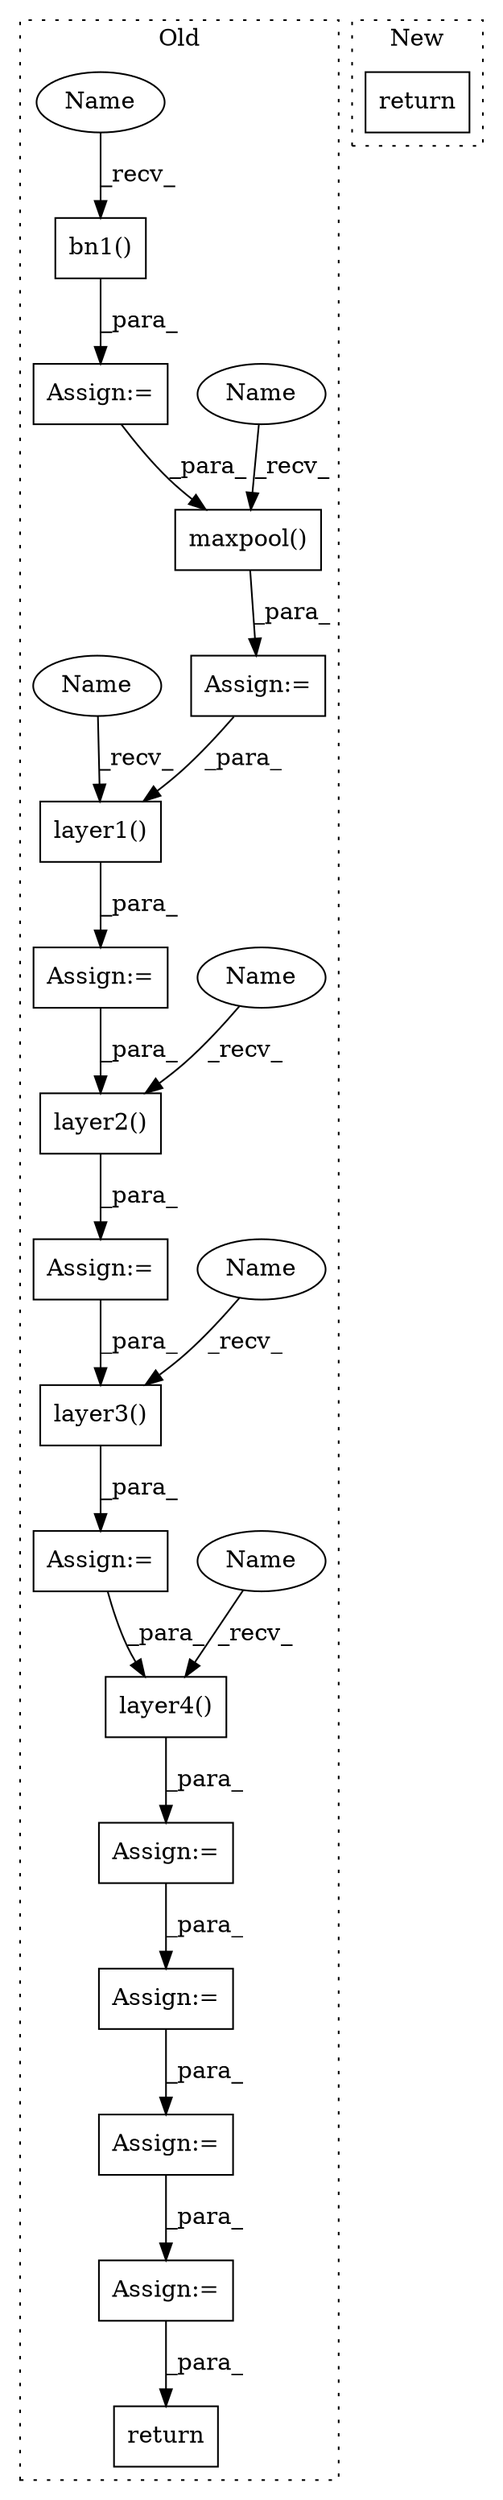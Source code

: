 digraph G {
subgraph cluster0 {
1 [label="layer4()" a="75" s="7359,7372" l="12,1" shape="box"];
3 [label="layer2()" a="75" s="7305,7318" l="12,1" shape="box"];
4 [label="layer3()" a="75" s="7332,7345" l="12,1" shape="box"];
5 [label="Assign:=" a="68" s="7302" l="3" shape="box"];
6 [label="Assign:=" a="68" s="7384" l="3" shape="box"];
7 [label="Assign:=" a="68" s="7329" l="3" shape="box"];
8 [label="Assign:=" a="68" s="7198" l="3" shape="box"];
9 [label="return" a="93" s="7479" l="7" shape="box"];
10 [label="bn1()" a="75" s="7201,7211" l="9,1" shape="box"];
11 [label="layer1()" a="75" s="7278,7291" l="12,1" shape="box"];
12 [label="Assign:=" a="68" s="7247" l="3" shape="box"];
13 [label="Assign:=" a="68" s="7356" l="3" shape="box"];
14 [label="Assign:=" a="68" s="7412" l="3" shape="box"];
15 [label="Assign:=" a="68" s="7275" l="3" shape="box"];
16 [label="Assign:=" a="68" s="7455" l="3" shape="box"];
17 [label="maxpool()" a="75" s="7250,7264" l="13,1" shape="box"];
18 [label="Name" a="87" s="7250" l="4" shape="ellipse"];
19 [label="Name" a="87" s="7305" l="4" shape="ellipse"];
20 [label="Name" a="87" s="7332" l="4" shape="ellipse"];
21 [label="Name" a="87" s="7201" l="4" shape="ellipse"];
22 [label="Name" a="87" s="7359" l="4" shape="ellipse"];
23 [label="Name" a="87" s="7278" l="4" shape="ellipse"];
label = "Old";
style="dotted";
}
subgraph cluster1 {
2 [label="return" a="93" s="6199" l="7" shape="box"];
label = "New";
style="dotted";
}
1 -> 13 [label="_para_"];
3 -> 5 [label="_para_"];
4 -> 7 [label="_para_"];
5 -> 4 [label="_para_"];
6 -> 14 [label="_para_"];
7 -> 1 [label="_para_"];
8 -> 17 [label="_para_"];
10 -> 8 [label="_para_"];
11 -> 15 [label="_para_"];
12 -> 11 [label="_para_"];
13 -> 6 [label="_para_"];
14 -> 16 [label="_para_"];
15 -> 3 [label="_para_"];
16 -> 9 [label="_para_"];
17 -> 12 [label="_para_"];
18 -> 17 [label="_recv_"];
19 -> 3 [label="_recv_"];
20 -> 4 [label="_recv_"];
21 -> 10 [label="_recv_"];
22 -> 1 [label="_recv_"];
23 -> 11 [label="_recv_"];
}